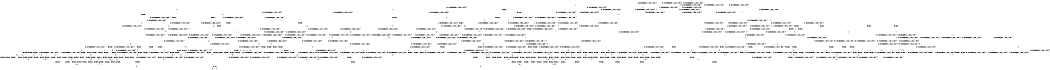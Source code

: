 digraph BCG {
size = "7, 10.5";
center = TRUE;
node [shape = circle];
0 [peripheries = 2];
0 -> 1 [label = "EX !0 !ATOMIC_EXCH_BRANCH (1, +0, TRUE, +0, 1, TRUE) !{}"];
0 -> 2 [label = "EX !2 !ATOMIC_EXCH_BRANCH (1, +0, FALSE, +0, 3, TRUE) !{}"];
0 -> 3 [label = "EX !1 !ATOMIC_EXCH_BRANCH (1, +1, TRUE, +0, 2, TRUE) !{}"];
0 -> 4 [label = "EX !0 !ATOMIC_EXCH_BRANCH (1, +0, TRUE, +0, 1, TRUE) !{}"];
0 -> 5 [label = "EX !2 !ATOMIC_EXCH_BRANCH (1, +0, FALSE, +0, 3, TRUE) !{}"];
0 -> 6 [label = "EX !1 !ATOMIC_EXCH_BRANCH (1, +1, TRUE, +0, 2, TRUE) !{}"];
1 -> 7 [label = "EX !2 !ATOMIC_EXCH_BRANCH (1, +0, FALSE, +0, 3, TRUE) !{}"];
2 -> 8 [label = "EX !0 !ATOMIC_EXCH_BRANCH (1, +0, TRUE, +0, 1, TRUE) !{}"];
3 -> 9 [label = "EX !0 !ATOMIC_EXCH_BRANCH (1, +0, TRUE, +0, 1, FALSE) !{}"];
4 -> 1 [label = "EX !0 !ATOMIC_EXCH_BRANCH (1, +0, TRUE, +0, 1, TRUE) !{}"];
4 -> 7 [label = "EX !2 !ATOMIC_EXCH_BRANCH (1, +0, FALSE, +0, 3, TRUE) !{}"];
4 -> 10 [label = "EX !1 !ATOMIC_EXCH_BRANCH (1, +1, TRUE, +0, 2, TRUE) !{}"];
4 -> 4 [label = "EX !0 !ATOMIC_EXCH_BRANCH (1, +0, TRUE, +0, 1, TRUE) !{}"];
4 -> 11 [label = "EX !2 !ATOMIC_EXCH_BRANCH (1, +0, FALSE, +0, 3, TRUE) !{}"];
4 -> 12 [label = "EX !1 !ATOMIC_EXCH_BRANCH (1, +1, TRUE, +0, 2, TRUE) !{}"];
5 -> 8 [label = "EX !0 !ATOMIC_EXCH_BRANCH (1, +0, TRUE, +0, 1, TRUE) !{}"];
5 -> 13 [label = "EX !1 !ATOMIC_EXCH_BRANCH (1, +1, TRUE, +0, 2, TRUE) !{}"];
5 -> 14 [label = "TERMINATE !2"];
5 -> 15 [label = "EX !0 !ATOMIC_EXCH_BRANCH (1, +0, TRUE, +0, 1, TRUE) !{}"];
5 -> 16 [label = "EX !1 !ATOMIC_EXCH_BRANCH (1, +1, TRUE, +0, 2, TRUE) !{}"];
5 -> 17 [label = "TERMINATE !2"];
6 -> 9 [label = "EX !0 !ATOMIC_EXCH_BRANCH (1, +0, TRUE, +0, 1, FALSE) !{}"];
6 -> 18 [label = "EX !2 !ATOMIC_EXCH_BRANCH (1, +0, FALSE, +0, 3, FALSE) !{}"];
6 -> 19 [label = "TERMINATE !1"];
6 -> 20 [label = "EX !0 !ATOMIC_EXCH_BRANCH (1, +0, TRUE, +0, 1, FALSE) !{}"];
6 -> 21 [label = "EX !2 !ATOMIC_EXCH_BRANCH (1, +0, FALSE, +0, 3, FALSE) !{}"];
6 -> 22 [label = "TERMINATE !1"];
7 -> 8 [label = "EX !0 !ATOMIC_EXCH_BRANCH (1, +0, TRUE, +0, 1, TRUE) !{}"];
8 -> 23 [label = "EX !1 !ATOMIC_EXCH_BRANCH (1, +1, TRUE, +0, 2, TRUE) !{}"];
9 -> 24 [label = "EX !2 !ATOMIC_EXCH_BRANCH (1, +0, FALSE, +0, 3, TRUE) !{}"];
10 -> 9 [label = "EX !0 !ATOMIC_EXCH_BRANCH (1, +0, TRUE, +0, 1, FALSE) !{}"];
11 -> 8 [label = "EX !0 !ATOMIC_EXCH_BRANCH (1, +0, TRUE, +0, 1, TRUE) !{}"];
11 -> 23 [label = "EX !1 !ATOMIC_EXCH_BRANCH (1, +1, TRUE, +0, 2, TRUE) !{}"];
11 -> 25 [label = "TERMINATE !2"];
11 -> 15 [label = "EX !0 !ATOMIC_EXCH_BRANCH (1, +0, TRUE, +0, 1, TRUE) !{}"];
11 -> 26 [label = "EX !1 !ATOMIC_EXCH_BRANCH (1, +1, TRUE, +0, 2, TRUE) !{}"];
11 -> 27 [label = "TERMINATE !2"];
12 -> 9 [label = "EX !0 !ATOMIC_EXCH_BRANCH (1, +0, TRUE, +0, 1, FALSE) !{}"];
12 -> 28 [label = "EX !2 !ATOMIC_EXCH_BRANCH (1, +0, FALSE, +0, 3, FALSE) !{}"];
12 -> 29 [label = "TERMINATE !1"];
12 -> 20 [label = "EX !0 !ATOMIC_EXCH_BRANCH (1, +0, TRUE, +0, 1, FALSE) !{}"];
12 -> 30 [label = "EX !2 !ATOMIC_EXCH_BRANCH (1, +0, FALSE, +0, 3, FALSE) !{}"];
12 -> 31 [label = "TERMINATE !1"];
13 -> 32 [label = "EX !0 !ATOMIC_EXCH_BRANCH (1, +0, TRUE, +0, 1, FALSE) !{}"];
14 -> 33 [label = "EX !0 !ATOMIC_EXCH_BRANCH (1, +0, TRUE, +0, 1, TRUE) !{}"];
15 -> 8 [label = "EX !0 !ATOMIC_EXCH_BRANCH (1, +0, TRUE, +0, 1, TRUE) !{}"];
15 -> 23 [label = "EX !1 !ATOMIC_EXCH_BRANCH (1, +1, TRUE, +0, 2, TRUE) !{}"];
15 -> 25 [label = "TERMINATE !2"];
15 -> 15 [label = "EX !0 !ATOMIC_EXCH_BRANCH (1, +0, TRUE, +0, 1, TRUE) !{}"];
15 -> 26 [label = "EX !1 !ATOMIC_EXCH_BRANCH (1, +1, TRUE, +0, 2, TRUE) !{}"];
15 -> 27 [label = "TERMINATE !2"];
16 -> 32 [label = "EX !0 !ATOMIC_EXCH_BRANCH (1, +0, TRUE, +0, 1, FALSE) !{}"];
16 -> 34 [label = "TERMINATE !2"];
16 -> 35 [label = "TERMINATE !1"];
16 -> 36 [label = "EX !0 !ATOMIC_EXCH_BRANCH (1, +0, TRUE, +0, 1, FALSE) !{}"];
16 -> 37 [label = "TERMINATE !2"];
16 -> 38 [label = "TERMINATE !1"];
17 -> 33 [label = "EX !0 !ATOMIC_EXCH_BRANCH (1, +0, TRUE, +0, 1, TRUE) !{}"];
17 -> 39 [label = "EX !1 !ATOMIC_EXCH_BRANCH (1, +1, TRUE, +0, 2, TRUE) !{}"];
17 -> 40 [label = "EX !0 !ATOMIC_EXCH_BRANCH (1, +0, TRUE, +0, 1, TRUE) !{}"];
17 -> 41 [label = "EX !1 !ATOMIC_EXCH_BRANCH (1, +1, TRUE, +0, 2, TRUE) !{}"];
18 -> 42 [label = "EX !2 !ATOMIC_EXCH_BRANCH (1, +1, TRUE, +1, 1, TRUE) !{}"];
19 -> 43 [label = "EX !0 !ATOMIC_EXCH_BRANCH (1, +0, TRUE, +0, 1, FALSE) !{}"];
20 -> 24 [label = "EX !2 !ATOMIC_EXCH_BRANCH (1, +0, FALSE, +0, 3, TRUE) !{}"];
20 -> 44 [label = "TERMINATE !0"];
20 -> 45 [label = "TERMINATE !1"];
20 -> 46 [label = "EX !2 !ATOMIC_EXCH_BRANCH (1, +0, FALSE, +0, 3, TRUE) !{}"];
20 -> 47 [label = "TERMINATE !0"];
20 -> 48 [label = "TERMINATE !1"];
21 -> 42 [label = "EX !2 !ATOMIC_EXCH_BRANCH (1, +1, TRUE, +1, 1, TRUE) !{}"];
21 -> 49 [label = "EX !0 !ATOMIC_EXCH_BRANCH (1, +0, TRUE, +0, 1, FALSE) !{}"];
21 -> 50 [label = "TERMINATE !1"];
21 -> 51 [label = "EX !2 !ATOMIC_EXCH_BRANCH (1, +1, TRUE, +1, 1, TRUE) !{}"];
21 -> 52 [label = "EX !0 !ATOMIC_EXCH_BRANCH (1, +0, TRUE, +0, 1, FALSE) !{}"];
21 -> 53 [label = "TERMINATE !1"];
22 -> 43 [label = "EX !0 !ATOMIC_EXCH_BRANCH (1, +0, TRUE, +0, 1, FALSE) !{}"];
22 -> 54 [label = "EX !2 !ATOMIC_EXCH_BRANCH (1, +0, FALSE, +0, 3, FALSE) !{}"];
22 -> 55 [label = "EX !0 !ATOMIC_EXCH_BRANCH (1, +0, TRUE, +0, 1, FALSE) !{}"];
22 -> 56 [label = "EX !2 !ATOMIC_EXCH_BRANCH (1, +0, FALSE, +0, 3, FALSE) !{}"];
23 -> 32 [label = "EX !0 !ATOMIC_EXCH_BRANCH (1, +0, TRUE, +0, 1, FALSE) !{}"];
24 -> 57 [label = "TERMINATE !0"];
25 -> 58 [label = "EX !1 !ATOMIC_EXCH_BRANCH (1, +1, TRUE, +0, 2, TRUE) !{}"];
26 -> 32 [label = "EX !0 !ATOMIC_EXCH_BRANCH (1, +0, TRUE, +0, 1, FALSE) !{}"];
26 -> 59 [label = "TERMINATE !2"];
26 -> 60 [label = "TERMINATE !1"];
26 -> 36 [label = "EX !0 !ATOMIC_EXCH_BRANCH (1, +0, TRUE, +0, 1, FALSE) !{}"];
26 -> 61 [label = "TERMINATE !2"];
26 -> 62 [label = "TERMINATE !1"];
27 -> 58 [label = "EX !1 !ATOMIC_EXCH_BRANCH (1, +1, TRUE, +0, 2, TRUE) !{}"];
27 -> 33 [label = "EX !0 !ATOMIC_EXCH_BRANCH (1, +0, TRUE, +0, 1, TRUE) !{}"];
27 -> 63 [label = "EX !1 !ATOMIC_EXCH_BRANCH (1, +1, TRUE, +0, 2, TRUE) !{}"];
27 -> 40 [label = "EX !0 !ATOMIC_EXCH_BRANCH (1, +0, TRUE, +0, 1, TRUE) !{}"];
28 -> 49 [label = "EX !0 !ATOMIC_EXCH_BRANCH (1, +0, TRUE, +0, 1, FALSE) !{}"];
29 -> 64 [label = "EX !2 !ATOMIC_EXCH_BRANCH (1, +0, FALSE, +0, 3, FALSE) !{}"];
30 -> 49 [label = "EX !0 !ATOMIC_EXCH_BRANCH (1, +0, TRUE, +0, 1, FALSE) !{}"];
30 -> 65 [label = "EX !2 !ATOMIC_EXCH_BRANCH (1, +1, TRUE, +1, 1, TRUE) !{}"];
30 -> 66 [label = "TERMINATE !1"];
30 -> 52 [label = "EX !0 !ATOMIC_EXCH_BRANCH (1, +0, TRUE, +0, 1, FALSE) !{}"];
30 -> 67 [label = "EX !2 !ATOMIC_EXCH_BRANCH (1, +1, TRUE, +1, 1, TRUE) !{}"];
30 -> 68 [label = "TERMINATE !1"];
31 -> 64 [label = "EX !2 !ATOMIC_EXCH_BRANCH (1, +0, FALSE, +0, 3, FALSE) !{}"];
31 -> 43 [label = "EX !0 !ATOMIC_EXCH_BRANCH (1, +0, TRUE, +0, 1, FALSE) !{}"];
31 -> 69 [label = "EX !2 !ATOMIC_EXCH_BRANCH (1, +0, FALSE, +0, 3, FALSE) !{}"];
31 -> 55 [label = "EX !0 !ATOMIC_EXCH_BRANCH (1, +0, TRUE, +0, 1, FALSE) !{}"];
32 -> 57 [label = "TERMINATE !0"];
33 -> 58 [label = "EX !1 !ATOMIC_EXCH_BRANCH (1, +1, TRUE, +0, 2, TRUE) !{}"];
34 -> 70 [label = "EX !0 !ATOMIC_EXCH_BRANCH (1, +0, TRUE, +0, 1, FALSE) !{}"];
35 -> 71 [label = "EX !0 !ATOMIC_EXCH_BRANCH (1, +0, TRUE, +0, 1, FALSE) !{}"];
36 -> 57 [label = "TERMINATE !0"];
36 -> 72 [label = "TERMINATE !2"];
36 -> 73 [label = "TERMINATE !1"];
36 -> 74 [label = "TERMINATE !0"];
36 -> 75 [label = "TERMINATE !2"];
36 -> 76 [label = "TERMINATE !1"];
37 -> 70 [label = "EX !0 !ATOMIC_EXCH_BRANCH (1, +0, TRUE, +0, 1, FALSE) !{}"];
37 -> 77 [label = "TERMINATE !1"];
37 -> 78 [label = "EX !0 !ATOMIC_EXCH_BRANCH (1, +0, TRUE, +0, 1, FALSE) !{}"];
37 -> 79 [label = "TERMINATE !1"];
38 -> 71 [label = "EX !0 !ATOMIC_EXCH_BRANCH (1, +0, TRUE, +0, 1, FALSE) !{}"];
38 -> 77 [label = "TERMINATE !2"];
38 -> 80 [label = "EX !0 !ATOMIC_EXCH_BRANCH (1, +0, TRUE, +0, 1, FALSE) !{}"];
38 -> 79 [label = "TERMINATE !2"];
39 -> 70 [label = "EX !0 !ATOMIC_EXCH_BRANCH (1, +0, TRUE, +0, 1, FALSE) !{}"];
40 -> 33 [label = "EX !0 !ATOMIC_EXCH_BRANCH (1, +0, TRUE, +0, 1, TRUE) !{}"];
40 -> 58 [label = "EX !1 !ATOMIC_EXCH_BRANCH (1, +1, TRUE, +0, 2, TRUE) !{}"];
40 -> 40 [label = "EX !0 !ATOMIC_EXCH_BRANCH (1, +0, TRUE, +0, 1, TRUE) !{}"];
40 -> 63 [label = "EX !1 !ATOMIC_EXCH_BRANCH (1, +1, TRUE, +0, 2, TRUE) !{}"];
41 -> 70 [label = "EX !0 !ATOMIC_EXCH_BRANCH (1, +0, TRUE, +0, 1, FALSE) !{}"];
41 -> 77 [label = "TERMINATE !1"];
41 -> 78 [label = "EX !0 !ATOMIC_EXCH_BRANCH (1, +0, TRUE, +0, 1, FALSE) !{}"];
41 -> 79 [label = "TERMINATE !1"];
42 -> 81 [label = "EX !0 !ATOMIC_EXCH_BRANCH (1, +0, TRUE, +0, 1, FALSE) !{}"];
43 -> 82 [label = "EX !2 !ATOMIC_EXCH_BRANCH (1, +0, FALSE, +0, 3, TRUE) !{}"];
44 -> 83 [label = "EX !2 !ATOMIC_EXCH_BRANCH (1, +0, FALSE, +0, 3, TRUE) !{}"];
45 -> 82 [label = "EX !2 !ATOMIC_EXCH_BRANCH (1, +0, FALSE, +0, 3, TRUE) !{}"];
46 -> 57 [label = "TERMINATE !0"];
46 -> 72 [label = "TERMINATE !2"];
46 -> 73 [label = "TERMINATE !1"];
46 -> 74 [label = "TERMINATE !0"];
46 -> 75 [label = "TERMINATE !2"];
46 -> 76 [label = "TERMINATE !1"];
47 -> 83 [label = "EX !2 !ATOMIC_EXCH_BRANCH (1, +0, FALSE, +0, 3, TRUE) !{}"];
47 -> 84 [label = "TERMINATE !1"];
47 -> 85 [label = "EX !2 !ATOMIC_EXCH_BRANCH (1, +0, FALSE, +0, 3, TRUE) !{}"];
47 -> 86 [label = "TERMINATE !1"];
48 -> 82 [label = "EX !2 !ATOMIC_EXCH_BRANCH (1, +0, FALSE, +0, 3, TRUE) !{}"];
48 -> 84 [label = "TERMINATE !0"];
48 -> 87 [label = "EX !2 !ATOMIC_EXCH_BRANCH (1, +0, FALSE, +0, 3, TRUE) !{}"];
48 -> 86 [label = "TERMINATE !0"];
49 -> 88 [label = "EX !2 !ATOMIC_EXCH_BRANCH (1, +1, TRUE, +1, 1, FALSE) !{}"];
50 -> 89 [label = "EX !0 !ATOMIC_EXCH_BRANCH (1, +0, TRUE, +0, 1, FALSE) !{}"];
51 -> 18 [label = "EX !2 !ATOMIC_EXCH_BRANCH (1, +0, FALSE, +0, 3, FALSE) !{}"];
51 -> 81 [label = "EX !0 !ATOMIC_EXCH_BRANCH (1, +0, TRUE, +0, 1, FALSE) !{}"];
51 -> 90 [label = "TERMINATE !1"];
51 -> 21 [label = "EX !2 !ATOMIC_EXCH_BRANCH (1, +0, FALSE, +0, 3, FALSE) !{}"];
51 -> 91 [label = "EX !0 !ATOMIC_EXCH_BRANCH (1, +0, TRUE, +0, 1, FALSE) !{}"];
51 -> 92 [label = "TERMINATE !1"];
52 -> 88 [label = "EX !2 !ATOMIC_EXCH_BRANCH (1, +1, TRUE, +1, 1, FALSE) !{}"];
52 -> 93 [label = "TERMINATE !0"];
52 -> 94 [label = "TERMINATE !1"];
52 -> 95 [label = "EX !2 !ATOMIC_EXCH_BRANCH (1, +1, TRUE, +1, 1, FALSE) !{}"];
52 -> 96 [label = "TERMINATE !0"];
52 -> 97 [label = "TERMINATE !1"];
53 -> 89 [label = "EX !0 !ATOMIC_EXCH_BRANCH (1, +0, TRUE, +0, 1, FALSE) !{}"];
53 -> 98 [label = "EX !2 !ATOMIC_EXCH_BRANCH (1, +1, TRUE, +1, 1, TRUE) !{}"];
53 -> 99 [label = "EX !0 !ATOMIC_EXCH_BRANCH (1, +0, TRUE, +0, 1, FALSE) !{}"];
53 -> 100 [label = "EX !2 !ATOMIC_EXCH_BRANCH (1, +1, TRUE, +1, 1, TRUE) !{}"];
54 -> 98 [label = "EX !2 !ATOMIC_EXCH_BRANCH (1, +1, TRUE, +1, 1, TRUE) !{}"];
55 -> 82 [label = "EX !2 !ATOMIC_EXCH_BRANCH (1, +0, FALSE, +0, 3, TRUE) !{}"];
55 -> 84 [label = "TERMINATE !0"];
55 -> 87 [label = "EX !2 !ATOMIC_EXCH_BRANCH (1, +0, FALSE, +0, 3, TRUE) !{}"];
55 -> 86 [label = "TERMINATE !0"];
56 -> 98 [label = "EX !2 !ATOMIC_EXCH_BRANCH (1, +1, TRUE, +1, 1, TRUE) !{}"];
56 -> 89 [label = "EX !0 !ATOMIC_EXCH_BRANCH (1, +0, TRUE, +0, 1, FALSE) !{}"];
56 -> 100 [label = "EX !2 !ATOMIC_EXCH_BRANCH (1, +1, TRUE, +1, 1, TRUE) !{}"];
56 -> 99 [label = "EX !0 !ATOMIC_EXCH_BRANCH (1, +0, TRUE, +0, 1, FALSE) !{}"];
57 -> 101 [label = "TERMINATE !2"];
58 -> 70 [label = "EX !0 !ATOMIC_EXCH_BRANCH (1, +0, TRUE, +0, 1, FALSE) !{}"];
59 -> 102 [label = "TERMINATE !1"];
60 -> 102 [label = "TERMINATE !2"];
61 -> 102 [label = "TERMINATE !1"];
61 -> 70 [label = "EX !0 !ATOMIC_EXCH_BRANCH (1, +0, TRUE, +0, 1, FALSE) !{}"];
61 -> 103 [label = "TERMINATE !1"];
61 -> 78 [label = "EX !0 !ATOMIC_EXCH_BRANCH (1, +0, TRUE, +0, 1, FALSE) !{}"];
62 -> 102 [label = "TERMINATE !2"];
62 -> 71 [label = "EX !0 !ATOMIC_EXCH_BRANCH (1, +0, TRUE, +0, 1, FALSE) !{}"];
62 -> 103 [label = "TERMINATE !2"];
62 -> 80 [label = "EX !0 !ATOMIC_EXCH_BRANCH (1, +0, TRUE, +0, 1, FALSE) !{}"];
63 -> 70 [label = "EX !0 !ATOMIC_EXCH_BRANCH (1, +0, TRUE, +0, 1, FALSE) !{}"];
63 -> 102 [label = "TERMINATE !1"];
63 -> 78 [label = "EX !0 !ATOMIC_EXCH_BRANCH (1, +0, TRUE, +0, 1, FALSE) !{}"];
63 -> 103 [label = "TERMINATE !1"];
64 -> 89 [label = "EX !0 !ATOMIC_EXCH_BRANCH (1, +0, TRUE, +0, 1, FALSE) !{}"];
65 -> 81 [label = "EX !0 !ATOMIC_EXCH_BRANCH (1, +0, TRUE, +0, 1, FALSE) !{}"];
66 -> 89 [label = "EX !0 !ATOMIC_EXCH_BRANCH (1, +0, TRUE, +0, 1, FALSE) !{}"];
67 -> 81 [label = "EX !0 !ATOMIC_EXCH_BRANCH (1, +0, TRUE, +0, 1, FALSE) !{}"];
67 -> 28 [label = "EX !2 !ATOMIC_EXCH_BRANCH (1, +0, FALSE, +0, 3, FALSE) !{}"];
67 -> 104 [label = "TERMINATE !1"];
67 -> 91 [label = "EX !0 !ATOMIC_EXCH_BRANCH (1, +0, TRUE, +0, 1, FALSE) !{}"];
67 -> 30 [label = "EX !2 !ATOMIC_EXCH_BRANCH (1, +0, FALSE, +0, 3, FALSE) !{}"];
67 -> 105 [label = "TERMINATE !1"];
68 -> 89 [label = "EX !0 !ATOMIC_EXCH_BRANCH (1, +0, TRUE, +0, 1, FALSE) !{}"];
68 -> 106 [label = "EX !2 !ATOMIC_EXCH_BRANCH (1, +1, TRUE, +1, 1, TRUE) !{}"];
68 -> 99 [label = "EX !0 !ATOMIC_EXCH_BRANCH (1, +0, TRUE, +0, 1, FALSE) !{}"];
68 -> 107 [label = "EX !2 !ATOMIC_EXCH_BRANCH (1, +1, TRUE, +1, 1, TRUE) !{}"];
69 -> 89 [label = "EX !0 !ATOMIC_EXCH_BRANCH (1, +0, TRUE, +0, 1, FALSE) !{}"];
69 -> 106 [label = "EX !2 !ATOMIC_EXCH_BRANCH (1, +1, TRUE, +1, 1, TRUE) !{}"];
69 -> 99 [label = "EX !0 !ATOMIC_EXCH_BRANCH (1, +0, TRUE, +0, 1, FALSE) !{}"];
69 -> 107 [label = "EX !2 !ATOMIC_EXCH_BRANCH (1, +1, TRUE, +1, 1, TRUE) !{}"];
70 -> 101 [label = "TERMINATE !0"];
71 -> 108 [label = "TERMINATE !0"];
72 -> 101 [label = "TERMINATE !0"];
73 -> 108 [label = "TERMINATE !0"];
74 -> 101 [label = "TERMINATE !2"];
74 -> 108 [label = "TERMINATE !1"];
74 -> 109 [label = "TERMINATE !2"];
74 -> 110 [label = "TERMINATE !1"];
75 -> 101 [label = "TERMINATE !0"];
75 -> 111 [label = "TERMINATE !1"];
75 -> 109 [label = "TERMINATE !0"];
75 -> 112 [label = "TERMINATE !1"];
76 -> 108 [label = "TERMINATE !0"];
76 -> 111 [label = "TERMINATE !2"];
76 -> 110 [label = "TERMINATE !0"];
76 -> 112 [label = "TERMINATE !2"];
77 -> 113 [label = "EX !0 !ATOMIC_EXCH_BRANCH (1, +0, TRUE, +0, 1, FALSE) !{}"];
78 -> 101 [label = "TERMINATE !0"];
78 -> 111 [label = "TERMINATE !1"];
78 -> 109 [label = "TERMINATE !0"];
78 -> 112 [label = "TERMINATE !1"];
79 -> 113 [label = "EX !0 !ATOMIC_EXCH_BRANCH (1, +0, TRUE, +0, 1, FALSE) !{}"];
79 -> 114 [label = "EX !0 !ATOMIC_EXCH_BRANCH (1, +0, TRUE, +0, 1, FALSE) !{}"];
80 -> 108 [label = "TERMINATE !0"];
80 -> 111 [label = "TERMINATE !2"];
80 -> 110 [label = "TERMINATE !0"];
80 -> 112 [label = "TERMINATE !2"];
81 -> 24 [label = "EX !2 !ATOMIC_EXCH_BRANCH (1, +0, FALSE, +0, 3, TRUE) !{}"];
82 -> 108 [label = "TERMINATE !0"];
83 -> 101 [label = "TERMINATE !2"];
84 -> 115 [label = "EX !2 !ATOMIC_EXCH_BRANCH (1, +0, FALSE, +0, 3, TRUE) !{}"];
85 -> 101 [label = "TERMINATE !2"];
85 -> 108 [label = "TERMINATE !1"];
85 -> 109 [label = "TERMINATE !2"];
85 -> 110 [label = "TERMINATE !1"];
86 -> 115 [label = "EX !2 !ATOMIC_EXCH_BRANCH (1, +0, FALSE, +0, 3, TRUE) !{}"];
86 -> 116 [label = "EX !2 !ATOMIC_EXCH_BRANCH (1, +0, FALSE, +0, 3, TRUE) !{}"];
87 -> 108 [label = "TERMINATE !0"];
87 -> 111 [label = "TERMINATE !2"];
87 -> 110 [label = "TERMINATE !0"];
87 -> 112 [label = "TERMINATE !2"];
88 -> 117 [label = "TERMINATE !0"];
89 -> 118 [label = "EX !2 !ATOMIC_EXCH_BRANCH (1, +1, TRUE, +1, 1, FALSE) !{}"];
90 -> 119 [label = "EX !0 !ATOMIC_EXCH_BRANCH (1, +0, TRUE, +0, 1, FALSE) !{}"];
91 -> 24 [label = "EX !2 !ATOMIC_EXCH_BRANCH (1, +0, FALSE, +0, 3, TRUE) !{}"];
91 -> 120 [label = "TERMINATE !0"];
91 -> 121 [label = "TERMINATE !1"];
91 -> 46 [label = "EX !2 !ATOMIC_EXCH_BRANCH (1, +0, FALSE, +0, 3, TRUE) !{}"];
91 -> 122 [label = "TERMINATE !0"];
91 -> 123 [label = "TERMINATE !1"];
92 -> 119 [label = "EX !0 !ATOMIC_EXCH_BRANCH (1, +0, TRUE, +0, 1, FALSE) !{}"];
92 -> 54 [label = "EX !2 !ATOMIC_EXCH_BRANCH (1, +0, FALSE, +0, 3, FALSE) !{}"];
92 -> 124 [label = "EX !0 !ATOMIC_EXCH_BRANCH (1, +0, TRUE, +0, 1, FALSE) !{}"];
92 -> 56 [label = "EX !2 !ATOMIC_EXCH_BRANCH (1, +0, FALSE, +0, 3, FALSE) !{}"];
93 -> 125 [label = "TERMINATE !1"];
94 -> 125 [label = "TERMINATE !0"];
95 -> 117 [label = "TERMINATE !0"];
95 -> 126 [label = "TERMINATE !2"];
95 -> 127 [label = "TERMINATE !1"];
95 -> 128 [label = "TERMINATE !0"];
95 -> 129 [label = "TERMINATE !2"];
95 -> 130 [label = "TERMINATE !1"];
96 -> 125 [label = "TERMINATE !1"];
96 -> 131 [label = "EX !2 !ATOMIC_EXCH_BRANCH (1, +1, TRUE, +1, 1, FALSE) !{}"];
96 -> 132 [label = "TERMINATE !1"];
96 -> 133 [label = "EX !2 !ATOMIC_EXCH_BRANCH (1, +1, TRUE, +1, 1, FALSE) !{}"];
97 -> 125 [label = "TERMINATE !0"];
97 -> 118 [label = "EX !2 !ATOMIC_EXCH_BRANCH (1, +1, TRUE, +1, 1, FALSE) !{}"];
97 -> 132 [label = "TERMINATE !0"];
97 -> 134 [label = "EX !2 !ATOMIC_EXCH_BRANCH (1, +1, TRUE, +1, 1, FALSE) !{}"];
98 -> 119 [label = "EX !0 !ATOMIC_EXCH_BRANCH (1, +0, TRUE, +0, 1, FALSE) !{}"];
99 -> 118 [label = "EX !2 !ATOMIC_EXCH_BRANCH (1, +1, TRUE, +1, 1, FALSE) !{}"];
99 -> 125 [label = "TERMINATE !0"];
99 -> 134 [label = "EX !2 !ATOMIC_EXCH_BRANCH (1, +1, TRUE, +1, 1, FALSE) !{}"];
99 -> 132 [label = "TERMINATE !0"];
100 -> 54 [label = "EX !2 !ATOMIC_EXCH_BRANCH (1, +0, FALSE, +0, 3, FALSE) !{}"];
100 -> 119 [label = "EX !0 !ATOMIC_EXCH_BRANCH (1, +0, TRUE, +0, 1, FALSE) !{}"];
100 -> 56 [label = "EX !2 !ATOMIC_EXCH_BRANCH (1, +0, FALSE, +0, 3, FALSE) !{}"];
100 -> 124 [label = "EX !0 !ATOMIC_EXCH_BRANCH (1, +0, TRUE, +0, 1, FALSE) !{}"];
101 -> 135 [label = "TERMINATE !1"];
102 -> 113 [label = "EX !0 !ATOMIC_EXCH_BRANCH (1, +0, TRUE, +0, 1, FALSE) !{}"];
103 -> 113 [label = "EX !0 !ATOMIC_EXCH_BRANCH (1, +0, TRUE, +0, 1, FALSE) !{}"];
103 -> 114 [label = "EX !0 !ATOMIC_EXCH_BRANCH (1, +0, TRUE, +0, 1, FALSE) !{}"];
104 -> 119 [label = "EX !0 !ATOMIC_EXCH_BRANCH (1, +0, TRUE, +0, 1, FALSE) !{}"];
105 -> 119 [label = "EX !0 !ATOMIC_EXCH_BRANCH (1, +0, TRUE, +0, 1, FALSE) !{}"];
105 -> 64 [label = "EX !2 !ATOMIC_EXCH_BRANCH (1, +0, FALSE, +0, 3, FALSE) !{}"];
105 -> 124 [label = "EX !0 !ATOMIC_EXCH_BRANCH (1, +0, TRUE, +0, 1, FALSE) !{}"];
105 -> 69 [label = "EX !2 !ATOMIC_EXCH_BRANCH (1, +0, FALSE, +0, 3, FALSE) !{}"];
106 -> 119 [label = "EX !0 !ATOMIC_EXCH_BRANCH (1, +0, TRUE, +0, 1, FALSE) !{}"];
107 -> 119 [label = "EX !0 !ATOMIC_EXCH_BRANCH (1, +0, TRUE, +0, 1, FALSE) !{}"];
107 -> 64 [label = "EX !2 !ATOMIC_EXCH_BRANCH (1, +0, FALSE, +0, 3, FALSE) !{}"];
107 -> 124 [label = "EX !0 !ATOMIC_EXCH_BRANCH (1, +0, TRUE, +0, 1, FALSE) !{}"];
107 -> 69 [label = "EX !2 !ATOMIC_EXCH_BRANCH (1, +0, FALSE, +0, 3, FALSE) !{}"];
108 -> 135 [label = "TERMINATE !2"];
109 -> 135 [label = "TERMINATE !1"];
109 -> 136 [label = "TERMINATE !1"];
110 -> 135 [label = "TERMINATE !2"];
110 -> 136 [label = "TERMINATE !2"];
111 -> 135 [label = "TERMINATE !0"];
112 -> 135 [label = "TERMINATE !0"];
112 -> 136 [label = "TERMINATE !0"];
113 -> 135 [label = "TERMINATE !0"];
114 -> 135 [label = "TERMINATE !0"];
114 -> 136 [label = "TERMINATE !0"];
115 -> 135 [label = "TERMINATE !2"];
116 -> 135 [label = "TERMINATE !2"];
116 -> 136 [label = "TERMINATE !2"];
117 -> 137 [label = "TERMINATE !2"];
118 -> 138 [label = "TERMINATE !0"];
119 -> 82 [label = "EX !2 !ATOMIC_EXCH_BRANCH (1, +0, FALSE, +0, 3, TRUE) !{}"];
120 -> 139 [label = "TERMINATE !1"];
121 -> 139 [label = "TERMINATE !0"];
122 -> 139 [label = "TERMINATE !1"];
122 -> 83 [label = "EX !2 !ATOMIC_EXCH_BRANCH (1, +0, FALSE, +0, 3, TRUE) !{}"];
122 -> 140 [label = "TERMINATE !1"];
122 -> 85 [label = "EX !2 !ATOMIC_EXCH_BRANCH (1, +0, FALSE, +0, 3, TRUE) !{}"];
123 -> 139 [label = "TERMINATE !0"];
123 -> 82 [label = "EX !2 !ATOMIC_EXCH_BRANCH (1, +0, FALSE, +0, 3, TRUE) !{}"];
123 -> 140 [label = "TERMINATE !0"];
123 -> 87 [label = "EX !2 !ATOMIC_EXCH_BRANCH (1, +0, FALSE, +0, 3, TRUE) !{}"];
124 -> 82 [label = "EX !2 !ATOMIC_EXCH_BRANCH (1, +0, FALSE, +0, 3, TRUE) !{}"];
124 -> 139 [label = "TERMINATE !0"];
124 -> 87 [label = "EX !2 !ATOMIC_EXCH_BRANCH (1, +0, FALSE, +0, 3, TRUE) !{}"];
124 -> 140 [label = "TERMINATE !0"];
125 -> 141 [label = "EX !2 !ATOMIC_EXCH_BRANCH (1, +1, TRUE, +1, 1, FALSE) !{}"];
126 -> 137 [label = "TERMINATE !0"];
127 -> 138 [label = "TERMINATE !0"];
128 -> 137 [label = "TERMINATE !2"];
128 -> 138 [label = "TERMINATE !1"];
128 -> 142 [label = "TERMINATE !2"];
128 -> 143 [label = "TERMINATE !1"];
129 -> 137 [label = "TERMINATE !0"];
129 -> 144 [label = "TERMINATE !1"];
129 -> 142 [label = "TERMINATE !0"];
129 -> 145 [label = "TERMINATE !1"];
130 -> 138 [label = "TERMINATE !0"];
130 -> 144 [label = "TERMINATE !2"];
130 -> 143 [label = "TERMINATE !0"];
130 -> 145 [label = "TERMINATE !2"];
131 -> 137 [label = "TERMINATE !2"];
132 -> 141 [label = "EX !2 !ATOMIC_EXCH_BRANCH (1, +1, TRUE, +1, 1, FALSE) !{}"];
132 -> 146 [label = "EX !2 !ATOMIC_EXCH_BRANCH (1, +1, TRUE, +1, 1, FALSE) !{}"];
133 -> 137 [label = "TERMINATE !2"];
133 -> 138 [label = "TERMINATE !1"];
133 -> 142 [label = "TERMINATE !2"];
133 -> 143 [label = "TERMINATE !1"];
134 -> 138 [label = "TERMINATE !0"];
134 -> 144 [label = "TERMINATE !2"];
134 -> 143 [label = "TERMINATE !0"];
134 -> 145 [label = "TERMINATE !2"];
135 -> 147 [label = "exit"];
136 -> 148 [label = "exit"];
137 -> 149 [label = "TERMINATE !1"];
138 -> 149 [label = "TERMINATE !2"];
139 -> 115 [label = "EX !2 !ATOMIC_EXCH_BRANCH (1, +0, FALSE, +0, 3, TRUE) !{}"];
140 -> 115 [label = "EX !2 !ATOMIC_EXCH_BRANCH (1, +0, FALSE, +0, 3, TRUE) !{}"];
140 -> 116 [label = "EX !2 !ATOMIC_EXCH_BRANCH (1, +0, FALSE, +0, 3, TRUE) !{}"];
141 -> 149 [label = "TERMINATE !2"];
142 -> 149 [label = "TERMINATE !1"];
142 -> 150 [label = "TERMINATE !1"];
143 -> 149 [label = "TERMINATE !2"];
143 -> 150 [label = "TERMINATE !2"];
144 -> 149 [label = "TERMINATE !0"];
145 -> 149 [label = "TERMINATE !0"];
145 -> 150 [label = "TERMINATE !0"];
146 -> 149 [label = "TERMINATE !2"];
146 -> 150 [label = "TERMINATE !2"];
149 -> 147 [label = "exit"];
150 -> 148 [label = "exit"];
}
